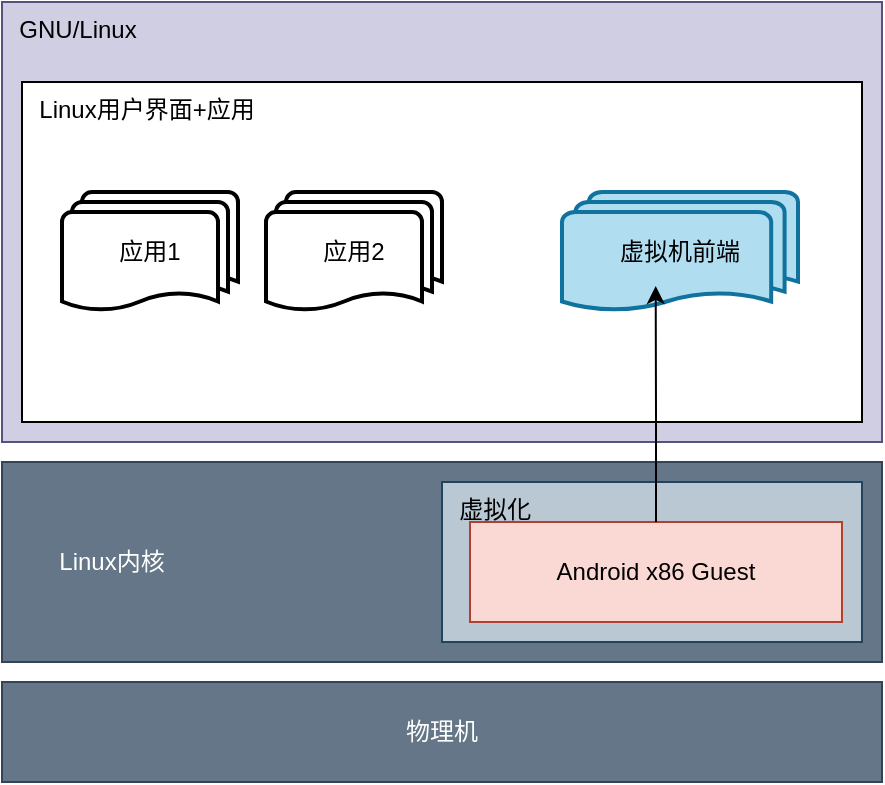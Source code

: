 <mxfile version="20.2.3" type="device"><diagram id="BWZ64X02QRxM8R3yrkuW" name="Page-1"><mxGraphModel dx="990" dy="547" grid="1" gridSize="10" guides="1" tooltips="1" connect="1" arrows="1" fold="1" page="1" pageScale="1" pageWidth="827" pageHeight="1169" math="0" shadow="0"><root><mxCell id="0"/><mxCell id="1" parent="0"/><mxCell id="dfGxnwlHYl9-c2D9PV9k-5" value="&lt;span style=&quot;white-space: pre;&quot;&gt;&#9;&lt;/span&gt;Linux内核" style="rounded=0;whiteSpace=wrap;html=1;fillColor=#647687;fontColor=#ffffff;strokeColor=#314354;align=left;horizontal=1;verticalAlign=middle;" parent="1" vertex="1"><mxGeometry x="180" y="320" width="440" height="100" as="geometry"/></mxCell><mxCell id="dfGxnwlHYl9-c2D9PV9k-3" value="物理机" style="rounded=0;whiteSpace=wrap;html=1;fillColor=#647687;fontColor=#ffffff;strokeColor=#314354;" parent="1" vertex="1"><mxGeometry x="180" y="430" width="440" height="50" as="geometry"/></mxCell><mxCell id="dfGxnwlHYl9-c2D9PV9k-4" value="&amp;nbsp; 虚拟化" style="rounded=0;whiteSpace=wrap;html=1;fillColor=#bac8d3;strokeColor=#23445d;align=left;verticalAlign=top;" parent="1" vertex="1"><mxGeometry x="400" y="330" width="210" height="80" as="geometry"/></mxCell><mxCell id="dfGxnwlHYl9-c2D9PV9k-6" value="Android x86 Guest" style="rounded=0;whiteSpace=wrap;html=1;fillColor=#fad9d5;strokeColor=#ae4132;" parent="1" vertex="1"><mxGeometry x="414" y="350" width="186" height="50" as="geometry"/></mxCell><mxCell id="dfGxnwlHYl9-c2D9PV9k-8" value="&amp;nbsp; GNU/Linux" style="rounded=0;whiteSpace=wrap;html=1;fillColor=#d0cee2;strokeColor=#56517e;align=left;verticalAlign=top;" parent="1" vertex="1"><mxGeometry x="180" y="90" width="440" height="220" as="geometry"/></mxCell><mxCell id="dfGxnwlHYl9-c2D9PV9k-11" value="&amp;nbsp; Linux用户界面+应用" style="rounded=0;whiteSpace=wrap;html=1;align=left;verticalAlign=top;" parent="1" vertex="1"><mxGeometry x="190" y="130" width="420" height="170" as="geometry"/></mxCell><mxCell id="dfGxnwlHYl9-c2D9PV9k-18" value="应用1" style="strokeWidth=2;html=1;shape=mxgraph.flowchart.multi-document;whiteSpace=wrap;" parent="1" vertex="1"><mxGeometry x="210" y="185" width="88" height="60" as="geometry"/></mxCell><mxCell id="dfGxnwlHYl9-c2D9PV9k-19" value="应用2" style="strokeWidth=2;html=1;shape=mxgraph.flowchart.multi-document;whiteSpace=wrap;" parent="1" vertex="1"><mxGeometry x="312" y="185" width="88" height="60" as="geometry"/></mxCell><mxCell id="dfGxnwlHYl9-c2D9PV9k-20" value="虚拟机前端" style="strokeWidth=2;html=1;shape=mxgraph.flowchart.multi-document;whiteSpace=wrap;fillColor=#b1ddf0;strokeColor=#10739e;" parent="1" vertex="1"><mxGeometry x="460" y="185" width="118" height="60" as="geometry"/></mxCell><mxCell id="dfGxnwlHYl9-c2D9PV9k-22" style="edgeStyle=orthogonalEdgeStyle;rounded=0;orthogonalLoop=1;jettySize=auto;html=1;entryX=0.397;entryY=0.783;entryDx=0;entryDy=0;entryPerimeter=0;endArrow=classic;endFill=1;" parent="1" source="dfGxnwlHYl9-c2D9PV9k-6" target="dfGxnwlHYl9-c2D9PV9k-20" edge="1"><mxGeometry relative="1" as="geometry"/></mxCell></root></mxGraphModel></diagram></mxfile>